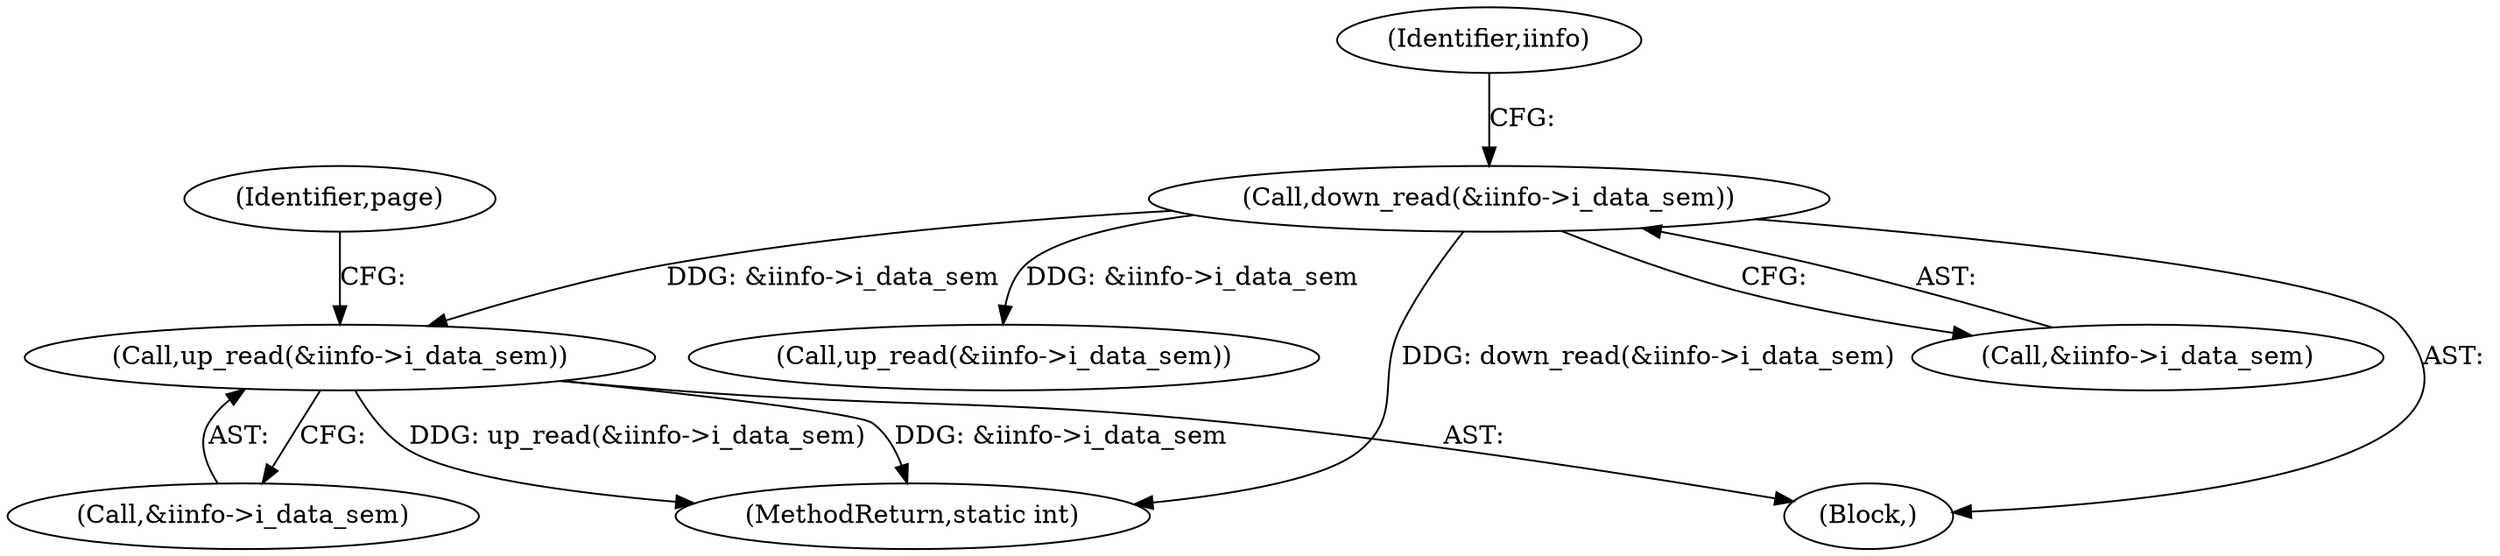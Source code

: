 digraph "0_linux_0e5cc9a40ada6046e6bc3bdfcd0c0d7e4b706b14_2@API" {
"1000208" [label="(Call,up_read(&iinfo->i_data_sem))"];
"1000151" [label="(Call,down_read(&iinfo->i_data_sem))"];
"1000151" [label="(Call,down_read(&iinfo->i_data_sem))"];
"1000236" [label="(MethodReturn,static int)"];
"1000222" [label="(Call,up_read(&iinfo->i_data_sem))"];
"1000209" [label="(Call,&iinfo->i_data_sem)"];
"1000208" [label="(Call,up_read(&iinfo->i_data_sem))"];
"1000104" [label="(Block,)"];
"1000214" [label="(Identifier,page)"];
"1000152" [label="(Call,&iinfo->i_data_sem)"];
"1000159" [label="(Identifier,iinfo)"];
"1000208" -> "1000104"  [label="AST: "];
"1000208" -> "1000209"  [label="CFG: "];
"1000209" -> "1000208"  [label="AST: "];
"1000214" -> "1000208"  [label="CFG: "];
"1000208" -> "1000236"  [label="DDG: &iinfo->i_data_sem"];
"1000208" -> "1000236"  [label="DDG: up_read(&iinfo->i_data_sem)"];
"1000151" -> "1000208"  [label="DDG: &iinfo->i_data_sem"];
"1000151" -> "1000104"  [label="AST: "];
"1000151" -> "1000152"  [label="CFG: "];
"1000152" -> "1000151"  [label="AST: "];
"1000159" -> "1000151"  [label="CFG: "];
"1000151" -> "1000236"  [label="DDG: down_read(&iinfo->i_data_sem)"];
"1000151" -> "1000222"  [label="DDG: &iinfo->i_data_sem"];
}
